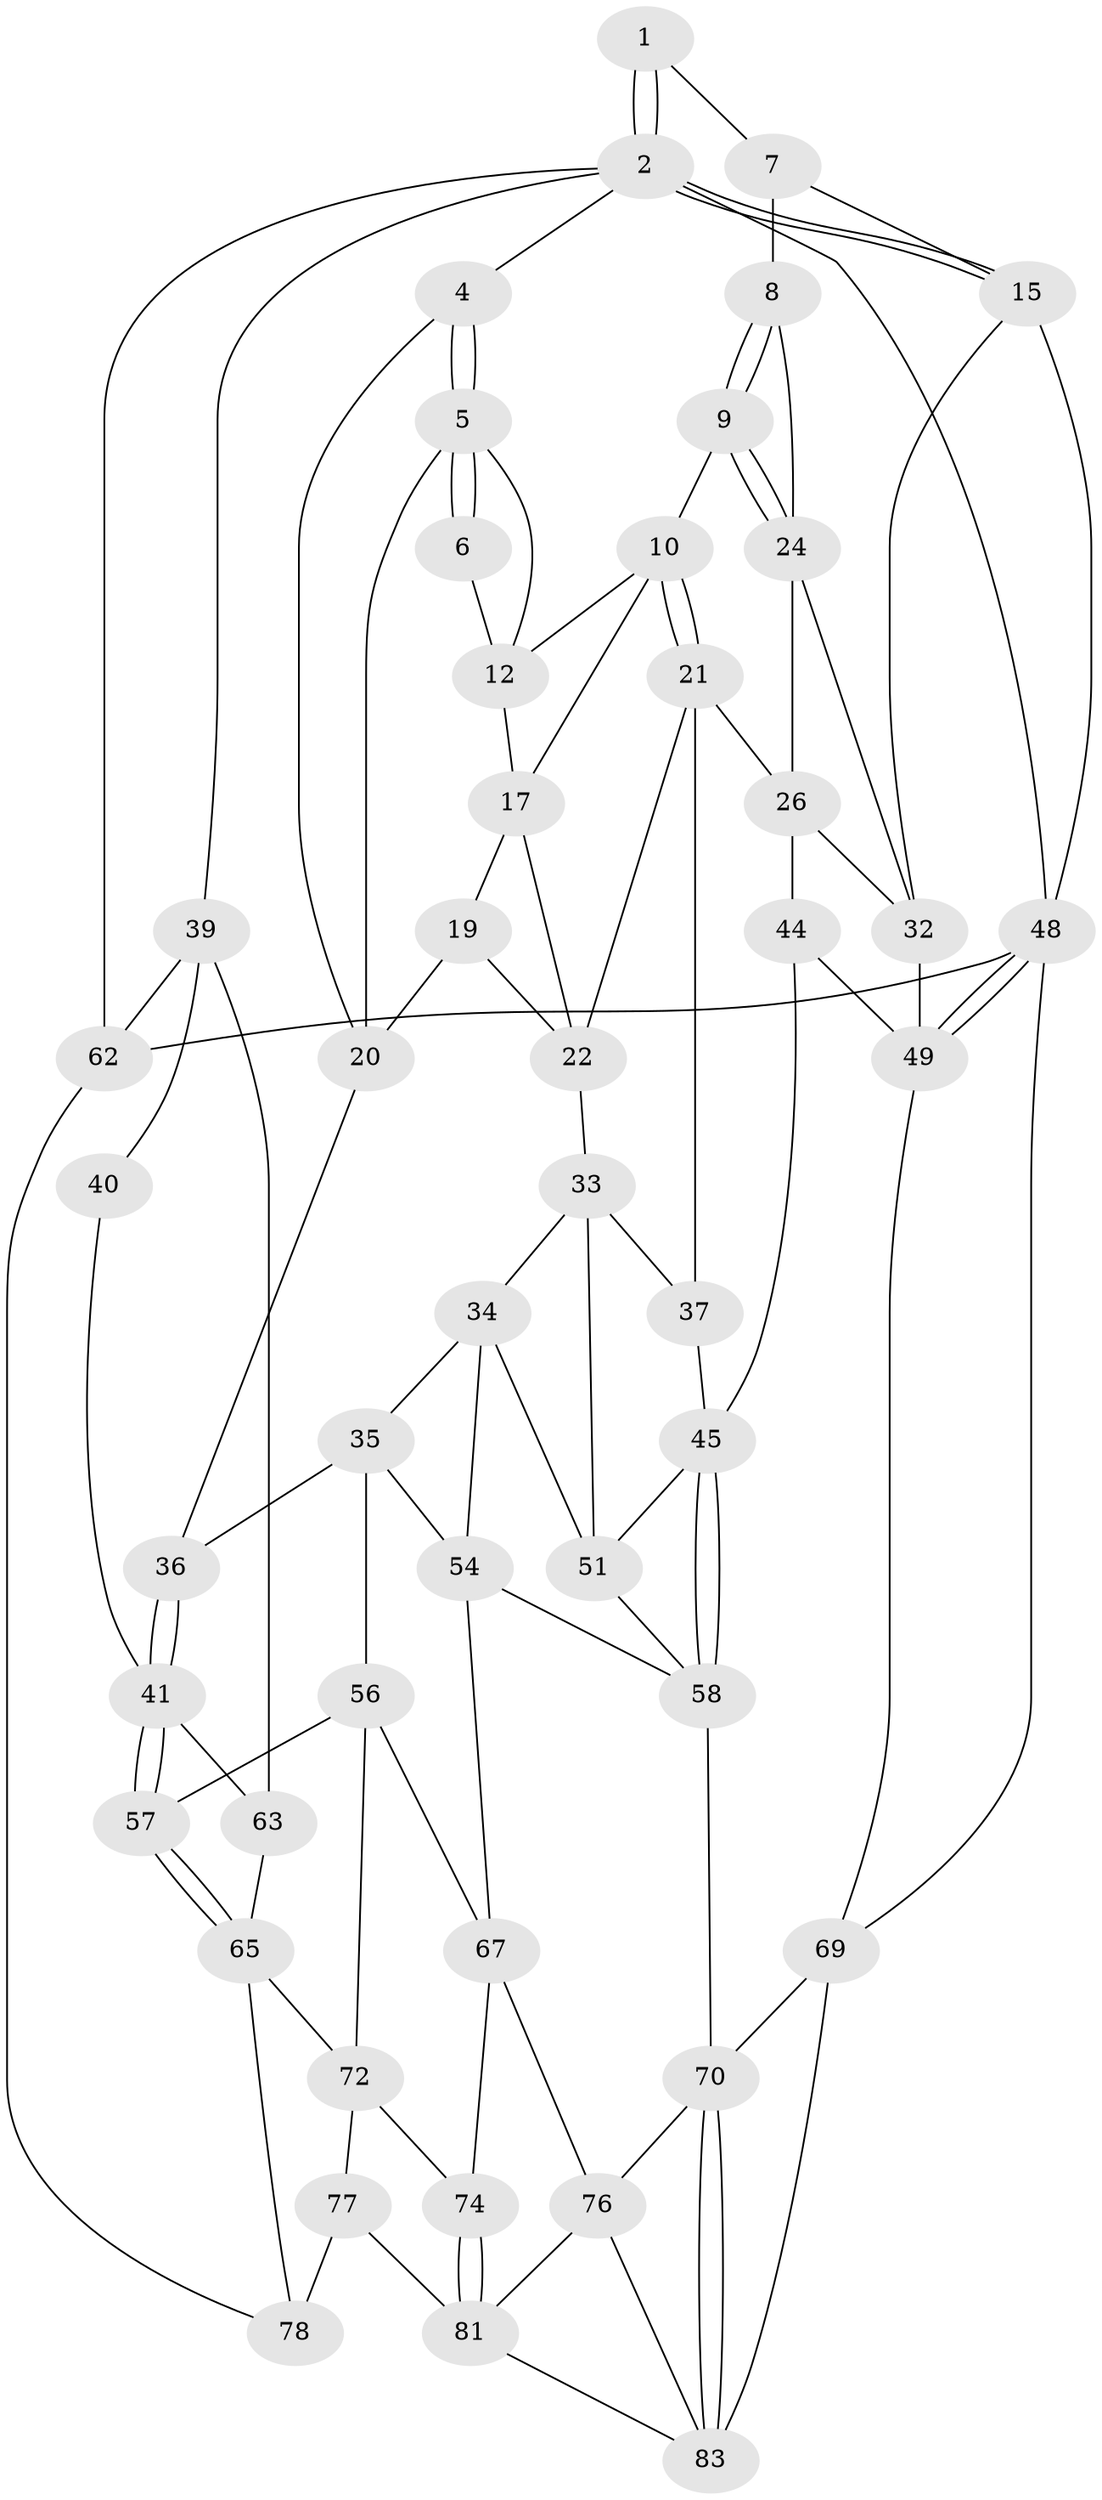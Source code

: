 // Generated by graph-tools (version 1.1) at 2025/52/02/27/25 19:52:43]
// undirected, 49 vertices, 104 edges
graph export_dot {
graph [start="1"]
  node [color=gray90,style=filled];
  1 [pos="+0.6856475449918146+0"];
  2 [pos="+1+0",super="+3"];
  4 [pos="+0+0",super="+30"];
  5 [pos="+0+0",super="+13"];
  6 [pos="+0.46382592407203166+0"];
  7 [pos="+0.6801743942706266+0",super="+16"];
  8 [pos="+0.6352723750316539+0.15240726920921577",super="+23"];
  9 [pos="+0.6271273826362647+0.16250972604256328"];
  10 [pos="+0.6206435566656819+0.1684286207480222",super="+11"];
  12 [pos="+0.4018781173819474+0.009932303459660102",super="+14"];
  15 [pos="+1+0.2705537646986074",super="+31"];
  17 [pos="+0.375871983250365+0.19887166281341545",super="+18"];
  19 [pos="+0.35119149626512275+0.27682409870976793"];
  20 [pos="+0.19324973402212484+0.28311194471748413",super="+29"];
  21 [pos="+0.5832748890210571+0.2683119775242459",super="+27"];
  22 [pos="+0.5118134696877563+0.2618648613135638",super="+28"];
  24 [pos="+0.7608233122505929+0.31328897719413784",super="+25"];
  26 [pos="+0.6573192420209694+0.3889323407852096",super="+43"];
  32 [pos="+0.882066085671559+0.3697004252576612",super="+47"];
  33 [pos="+0.3812487739998739+0.35602937797847045",super="+38"];
  34 [pos="+0.275031765075044+0.4365464395784008",super="+52"];
  35 [pos="+0.25015600025351864+0.44436209739229315",super="+55"];
  36 [pos="+0.2258796264559906+0.4387590199535106"];
  37 [pos="+0.5192042110261085+0.40457496175992036"];
  39 [pos="+0+0.38253531965200344",super="+61"];
  40 [pos="+0.07865076758334609+0.33252791791530356"];
  41 [pos="+0.20450863375631173+0.45937482674460617",super="+42"];
  44 [pos="+0.684242803765031+0.5811565614278887"];
  45 [pos="+0.6719519406092958+0.5828212324501589",super="+46"];
  48 [pos="+1+0.7086709913252712",super="+64"];
  49 [pos="+0.8913329171644271+0.7136086640153356",super="+50"];
  51 [pos="+0.4586544147167026+0.4795613758023282",super="+53"];
  54 [pos="+0.4260563324518225+0.5008011422747837",super="+60"];
  56 [pos="+0.30963170437608734+0.646976879036798",super="+68"];
  57 [pos="+0.2162368492402142+0.6387128662393546"];
  58 [pos="+0.5221425013676253+0.671296997264058",super="+59"];
  62 [pos="+0+1"];
  63 [pos="+0+0.6553914719858753"];
  65 [pos="+0.09063193032823758+0.6829460659937171",super="+66"];
  67 [pos="+0.4025911556015216+0.7004747025343758",super="+73"];
  69 [pos="+0.6934020819718698+0.8472940549838077",super="+85"];
  70 [pos="+0.6071437177854578+0.8469986764849767",super="+71"];
  72 [pos="+0.2646710157091485+0.7653063803337959",super="+75"];
  74 [pos="+0.2469842027320219+0.888328576563495"];
  76 [pos="+0.3863083794490042+0.8710196280764587",super="+80"];
  77 [pos="+0.1618288229471901+0.8583104218974636",super="+82"];
  78 [pos="+0.11828610666397125+0.8215426506699417",super="+79"];
  81 [pos="+0.2597369655531763+1",super="+84"];
  83 [pos="+0.4983368552096559+1",super="+86"];
  1 -- 2;
  1 -- 2;
  1 -- 7;
  2 -- 15;
  2 -- 15;
  2 -- 48;
  2 -- 4;
  2 -- 62;
  2 -- 39;
  4 -- 5;
  4 -- 5;
  4 -- 20;
  5 -- 6;
  5 -- 6;
  5 -- 20;
  5 -- 12;
  6 -- 12;
  7 -- 8 [weight=2];
  7 -- 15;
  8 -- 9;
  8 -- 9;
  8 -- 24;
  9 -- 10;
  9 -- 24;
  9 -- 24;
  10 -- 21;
  10 -- 21;
  10 -- 17;
  10 -- 12;
  12 -- 17;
  15 -- 32;
  15 -- 48;
  17 -- 19;
  17 -- 22;
  19 -- 20;
  19 -- 22;
  20 -- 36;
  21 -- 22;
  21 -- 26;
  21 -- 37;
  22 -- 33;
  24 -- 32;
  24 -- 26;
  26 -- 44;
  26 -- 32;
  32 -- 49;
  33 -- 34;
  33 -- 51;
  33 -- 37;
  34 -- 35;
  34 -- 51;
  34 -- 54;
  35 -- 36;
  35 -- 56;
  35 -- 54;
  36 -- 41;
  36 -- 41;
  37 -- 45;
  39 -- 40;
  39 -- 63;
  39 -- 62;
  40 -- 41;
  41 -- 57;
  41 -- 57;
  41 -- 63;
  44 -- 45;
  44 -- 49;
  45 -- 58;
  45 -- 58;
  45 -- 51;
  48 -- 49;
  48 -- 49;
  48 -- 62;
  48 -- 69;
  49 -- 69;
  51 -- 58;
  54 -- 67;
  54 -- 58;
  56 -- 57;
  56 -- 72;
  56 -- 67;
  57 -- 65;
  57 -- 65;
  58 -- 70;
  62 -- 78;
  63 -- 65;
  65 -- 72;
  65 -- 78;
  67 -- 74;
  67 -- 76;
  69 -- 70;
  69 -- 83;
  70 -- 83;
  70 -- 83;
  70 -- 76;
  72 -- 74;
  72 -- 77;
  74 -- 81;
  74 -- 81;
  76 -- 81;
  76 -- 83;
  77 -- 78 [weight=2];
  77 -- 81;
  81 -- 83;
}
